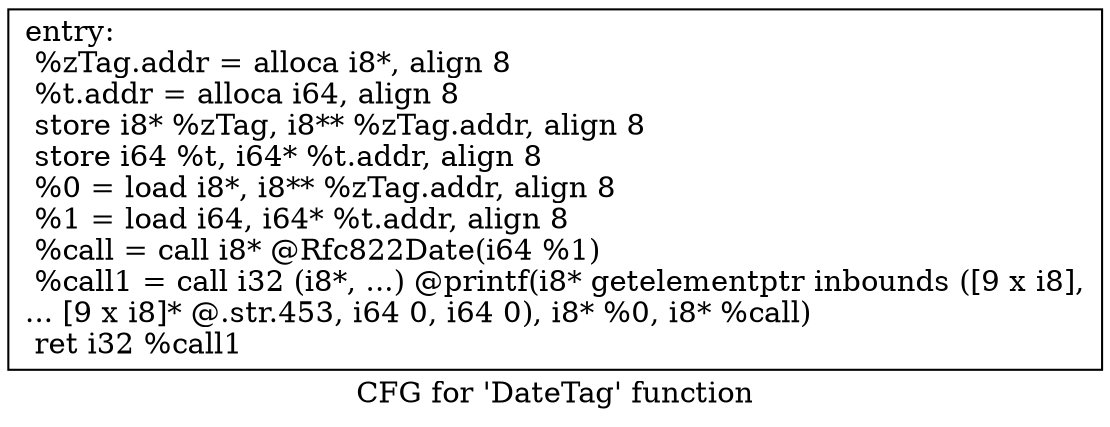 digraph "CFG for 'DateTag' function" {
	label="CFG for 'DateTag' function";

	Node0xc71150 [shape=record,label="{entry:\l  %zTag.addr = alloca i8*, align 8\l  %t.addr = alloca i64, align 8\l  store i8* %zTag, i8** %zTag.addr, align 8\l  store i64 %t, i64* %t.addr, align 8\l  %0 = load i8*, i8** %zTag.addr, align 8\l  %1 = load i64, i64* %t.addr, align 8\l  %call = call i8* @Rfc822Date(i64 %1)\l  %call1 = call i32 (i8*, ...) @printf(i8* getelementptr inbounds ([9 x i8],\l... [9 x i8]* @.str.453, i64 0, i64 0), i8* %0, i8* %call)\l  ret i32 %call1\l}"];
}
